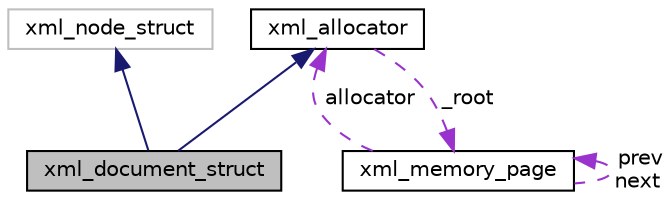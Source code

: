 digraph "xml_document_struct"
{
  edge [fontname="Helvetica",fontsize="10",labelfontname="Helvetica",labelfontsize="10"];
  node [fontname="Helvetica",fontsize="10",shape=record];
  Node1 [label="xml_document_struct",height=0.2,width=0.4,color="black", fillcolor="grey75", style="filled", fontcolor="black"];
  Node2 -> Node1 [dir="back",color="midnightblue",fontsize="10",style="solid",fontname="Helvetica"];
  Node2 [label="xml_node_struct",height=0.2,width=0.4,color="grey75", fillcolor="white", style="filled"];
  Node3 -> Node1 [dir="back",color="midnightblue",fontsize="10",style="solid",fontname="Helvetica"];
  Node3 [label="xml_allocator",height=0.2,width=0.4,color="black", fillcolor="white", style="filled",URL="$structxml__allocator.html"];
  Node4 -> Node3 [dir="back",color="darkorchid3",fontsize="10",style="dashed",label=" _root" ,fontname="Helvetica"];
  Node4 [label="xml_memory_page",height=0.2,width=0.4,color="black", fillcolor="white", style="filled",URL="$structxml__memory__page.html"];
  Node4 -> Node4 [dir="back",color="darkorchid3",fontsize="10",style="dashed",label=" prev\nnext" ,fontname="Helvetica"];
  Node3 -> Node4 [dir="back",color="darkorchid3",fontsize="10",style="dashed",label=" allocator" ,fontname="Helvetica"];
}
